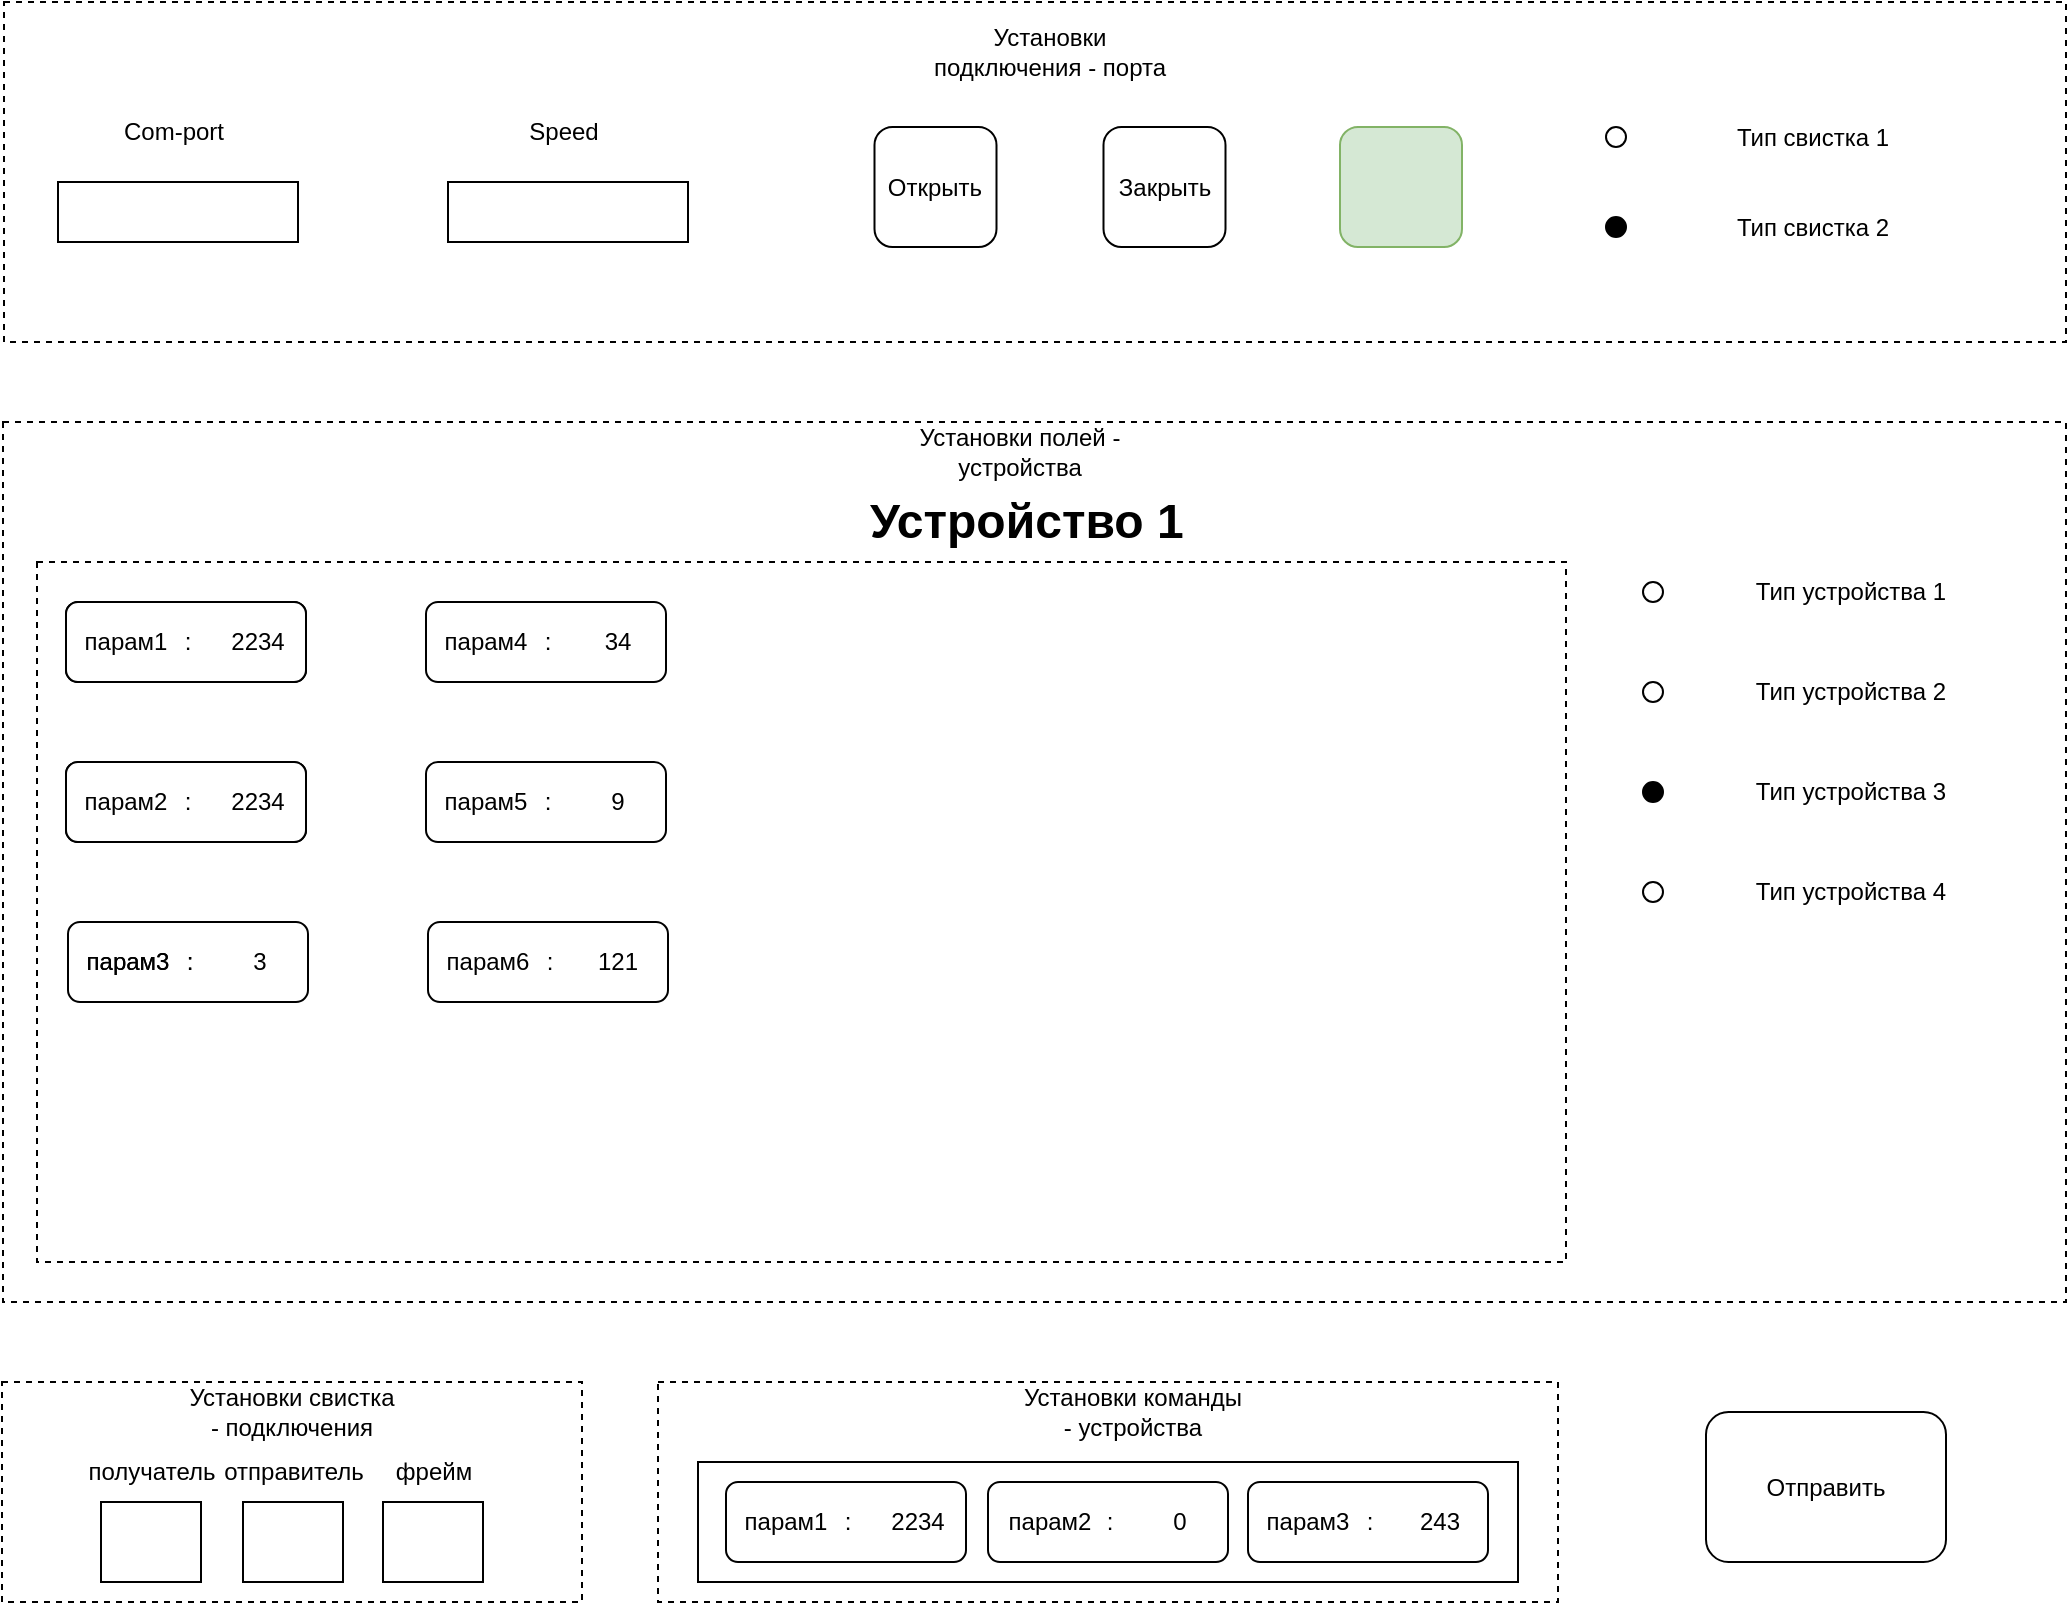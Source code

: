 <mxfile version="15.7.3" type="device"><diagram id="2AVPX_bYZaPcqzx_5j2d" name="Страница 1"><mxGraphModel dx="1730" dy="2251" grid="1" gridSize="10" guides="1" tooltips="1" connect="1" arrows="1" fold="1" page="1" pageScale="1" pageWidth="827" pageHeight="1169" math="0" shadow="0"><root><mxCell id="0"/><mxCell id="1" parent="0"/><mxCell id="nIwNXF51JW-ZUmtJvGfQ-3" value="" style="rounded=0;whiteSpace=wrap;html=1;dashed=1;" vertex="1" parent="1"><mxGeometry x="18" y="-380" width="290" height="110" as="geometry"/></mxCell><mxCell id="nIwNXF51JW-ZUmtJvGfQ-1" value="" style="rounded=0;whiteSpace=wrap;html=1;" vertex="1" parent="1"><mxGeometry x="67.5" y="-320" width="50" height="40" as="geometry"/></mxCell><mxCell id="nIwNXF51JW-ZUmtJvGfQ-2" value="Установки свистка - подключения" style="text;html=1;strokeColor=none;fillColor=none;align=center;verticalAlign=middle;whiteSpace=wrap;rounded=0;" vertex="1" parent="1"><mxGeometry x="108" y="-380" width="110" height="30" as="geometry"/></mxCell><mxCell id="nIwNXF51JW-ZUmtJvGfQ-6" value="получатель" style="text;html=1;strokeColor=none;fillColor=none;align=center;verticalAlign=middle;whiteSpace=wrap;rounded=0;dashed=1;" vertex="1" parent="1"><mxGeometry x="62.5" y="-350" width="60" height="30" as="geometry"/></mxCell><mxCell id="nIwNXF51JW-ZUmtJvGfQ-7" value="" style="rounded=0;whiteSpace=wrap;html=1;" vertex="1" parent="1"><mxGeometry x="138.5" y="-320" width="50" height="40" as="geometry"/></mxCell><mxCell id="nIwNXF51JW-ZUmtJvGfQ-8" value="отправитель" style="text;html=1;strokeColor=none;fillColor=none;align=center;verticalAlign=middle;whiteSpace=wrap;rounded=0;dashed=1;" vertex="1" parent="1"><mxGeometry x="133.5" y="-350" width="60" height="30" as="geometry"/></mxCell><mxCell id="nIwNXF51JW-ZUmtJvGfQ-9" value="" style="rounded=0;whiteSpace=wrap;html=1;" vertex="1" parent="1"><mxGeometry x="208.5" y="-320" width="50" height="40" as="geometry"/></mxCell><mxCell id="nIwNXF51JW-ZUmtJvGfQ-10" value="фрейм" style="text;html=1;strokeColor=none;fillColor=none;align=center;verticalAlign=middle;whiteSpace=wrap;rounded=0;dashed=1;" vertex="1" parent="1"><mxGeometry x="203.5" y="-350" width="60" height="30" as="geometry"/></mxCell><mxCell id="nIwNXF51JW-ZUmtJvGfQ-11" value="" style="rounded=0;whiteSpace=wrap;html=1;dashed=1;" vertex="1" parent="1"><mxGeometry x="346" y="-380" width="450" height="110" as="geometry"/></mxCell><mxCell id="nIwNXF51JW-ZUmtJvGfQ-12" value="Установки команды - устройства" style="text;html=1;strokeColor=none;fillColor=none;align=center;verticalAlign=middle;whiteSpace=wrap;rounded=0;dashed=1;" vertex="1" parent="1"><mxGeometry x="526" y="-380" width="115" height="30" as="geometry"/></mxCell><mxCell id="nIwNXF51JW-ZUmtJvGfQ-13" value="" style="rounded=0;whiteSpace=wrap;html=1;" vertex="1" parent="1"><mxGeometry x="366" y="-340" width="410" height="60" as="geometry"/></mxCell><mxCell id="nIwNXF51JW-ZUmtJvGfQ-14" value="" style="rounded=1;whiteSpace=wrap;html=1;" vertex="1" parent="1"><mxGeometry x="380" y="-330" width="120" height="40" as="geometry"/></mxCell><mxCell id="nIwNXF51JW-ZUmtJvGfQ-17" value="парам1" style="text;html=1;strokeColor=none;fillColor=none;align=center;verticalAlign=middle;whiteSpace=wrap;rounded=0;" vertex="1" parent="1"><mxGeometry x="380" y="-325" width="60" height="30" as="geometry"/></mxCell><mxCell id="nIwNXF51JW-ZUmtJvGfQ-18" value=":" style="text;html=1;strokeColor=none;fillColor=none;align=center;verticalAlign=middle;whiteSpace=wrap;rounded=0;" vertex="1" parent="1"><mxGeometry x="426" y="-325" width="30" height="30" as="geometry"/></mxCell><mxCell id="nIwNXF51JW-ZUmtJvGfQ-19" value="2234" style="text;html=1;strokeColor=none;fillColor=none;align=center;verticalAlign=middle;whiteSpace=wrap;rounded=0;" vertex="1" parent="1"><mxGeometry x="456" y="-325" width="40" height="30" as="geometry"/></mxCell><mxCell id="nIwNXF51JW-ZUmtJvGfQ-24" value="" style="rounded=1;whiteSpace=wrap;html=1;" vertex="1" parent="1"><mxGeometry x="511" y="-330" width="120" height="40" as="geometry"/></mxCell><mxCell id="nIwNXF51JW-ZUmtJvGfQ-25" value="парам2" style="text;html=1;strokeColor=none;fillColor=none;align=center;verticalAlign=middle;whiteSpace=wrap;rounded=0;" vertex="1" parent="1"><mxGeometry x="512" y="-325" width="60" height="30" as="geometry"/></mxCell><mxCell id="nIwNXF51JW-ZUmtJvGfQ-26" value=":" style="text;html=1;strokeColor=none;fillColor=none;align=center;verticalAlign=middle;whiteSpace=wrap;rounded=0;" vertex="1" parent="1"><mxGeometry x="557" y="-325" width="30" height="30" as="geometry"/></mxCell><mxCell id="nIwNXF51JW-ZUmtJvGfQ-27" value="0" style="text;html=1;strokeColor=none;fillColor=none;align=center;verticalAlign=middle;whiteSpace=wrap;rounded=0;" vertex="1" parent="1"><mxGeometry x="587" y="-325" width="40" height="30" as="geometry"/></mxCell><mxCell id="nIwNXF51JW-ZUmtJvGfQ-32" value="" style="rounded=1;whiteSpace=wrap;html=1;" vertex="1" parent="1"><mxGeometry x="641" y="-330" width="120" height="40" as="geometry"/></mxCell><mxCell id="nIwNXF51JW-ZUmtJvGfQ-33" value="парам3" style="text;html=1;strokeColor=none;fillColor=none;align=center;verticalAlign=middle;whiteSpace=wrap;rounded=0;" vertex="1" parent="1"><mxGeometry x="641" y="-325" width="60" height="30" as="geometry"/></mxCell><mxCell id="nIwNXF51JW-ZUmtJvGfQ-34" value=":" style="text;html=1;strokeColor=none;fillColor=none;align=center;verticalAlign=middle;whiteSpace=wrap;rounded=0;" vertex="1" parent="1"><mxGeometry x="687" y="-325" width="30" height="30" as="geometry"/></mxCell><mxCell id="nIwNXF51JW-ZUmtJvGfQ-35" value="243" style="text;html=1;strokeColor=none;fillColor=none;align=center;verticalAlign=middle;whiteSpace=wrap;rounded=0;" vertex="1" parent="1"><mxGeometry x="717" y="-325" width="40" height="30" as="geometry"/></mxCell><mxCell id="nIwNXF51JW-ZUmtJvGfQ-36" value="" style="rounded=0;whiteSpace=wrap;html=1;dashed=1;" vertex="1" parent="1"><mxGeometry x="18.5" y="-860" width="1031.5" height="440" as="geometry"/></mxCell><mxCell id="nIwNXF51JW-ZUmtJvGfQ-38" value="" style="rounded=1;whiteSpace=wrap;html=1;" vertex="1" parent="1"><mxGeometry x="50" y="-770" width="120" height="40" as="geometry"/></mxCell><mxCell id="nIwNXF51JW-ZUmtJvGfQ-39" value="парам1" style="text;html=1;strokeColor=none;fillColor=none;align=center;verticalAlign=middle;whiteSpace=wrap;rounded=0;" vertex="1" parent="1"><mxGeometry x="50" y="-765" width="60" height="30" as="geometry"/></mxCell><mxCell id="nIwNXF51JW-ZUmtJvGfQ-40" value=":" style="text;html=1;strokeColor=none;fillColor=none;align=center;verticalAlign=middle;whiteSpace=wrap;rounded=0;" vertex="1" parent="1"><mxGeometry x="96" y="-765" width="30" height="30" as="geometry"/></mxCell><mxCell id="nIwNXF51JW-ZUmtJvGfQ-41" value="2234" style="text;html=1;strokeColor=none;fillColor=none;align=center;verticalAlign=middle;whiteSpace=wrap;rounded=0;" vertex="1" parent="1"><mxGeometry x="126" y="-765" width="40" height="30" as="geometry"/></mxCell><mxCell id="nIwNXF51JW-ZUmtJvGfQ-112" value="" style="rounded=0;whiteSpace=wrap;html=1;dashed=1;" vertex="1" parent="1"><mxGeometry x="35.5" y="-790" width="764.5" height="350" as="geometry"/></mxCell><mxCell id="nIwNXF51JW-ZUmtJvGfQ-42" value="" style="rounded=1;whiteSpace=wrap;html=1;" vertex="1" parent="1"><mxGeometry x="50" y="-690" width="120" height="40" as="geometry"/></mxCell><mxCell id="nIwNXF51JW-ZUmtJvGfQ-43" value="парам2" style="text;html=1;strokeColor=none;fillColor=none;align=center;verticalAlign=middle;whiteSpace=wrap;rounded=0;" vertex="1" parent="1"><mxGeometry x="50" y="-685" width="60" height="30" as="geometry"/></mxCell><mxCell id="nIwNXF51JW-ZUmtJvGfQ-44" value=":" style="text;html=1;strokeColor=none;fillColor=none;align=center;verticalAlign=middle;whiteSpace=wrap;rounded=0;" vertex="1" parent="1"><mxGeometry x="96" y="-685" width="30" height="30" as="geometry"/></mxCell><mxCell id="nIwNXF51JW-ZUmtJvGfQ-45" value="2234" style="text;html=1;strokeColor=none;fillColor=none;align=center;verticalAlign=middle;whiteSpace=wrap;rounded=0;" vertex="1" parent="1"><mxGeometry x="126" y="-685" width="40" height="30" as="geometry"/></mxCell><mxCell id="nIwNXF51JW-ZUmtJvGfQ-46" value="" style="rounded=1;whiteSpace=wrap;html=1;" vertex="1" parent="1"><mxGeometry x="51" y="-610" width="120" height="40" as="geometry"/></mxCell><mxCell id="nIwNXF51JW-ZUmtJvGfQ-47" value="парам3" style="text;html=1;strokeColor=none;fillColor=none;align=center;verticalAlign=middle;whiteSpace=wrap;rounded=0;" vertex="1" parent="1"><mxGeometry x="51" y="-605" width="60" height="30" as="geometry"/></mxCell><mxCell id="nIwNXF51JW-ZUmtJvGfQ-48" value=":" style="text;html=1;strokeColor=none;fillColor=none;align=center;verticalAlign=middle;whiteSpace=wrap;rounded=0;" vertex="1" parent="1"><mxGeometry x="97" y="-605" width="30" height="30" as="geometry"/></mxCell><mxCell id="nIwNXF51JW-ZUmtJvGfQ-49" value="3" style="text;html=1;strokeColor=none;fillColor=none;align=center;verticalAlign=middle;whiteSpace=wrap;rounded=0;" vertex="1" parent="1"><mxGeometry x="127" y="-605" width="40" height="30" as="geometry"/></mxCell><mxCell id="nIwNXF51JW-ZUmtJvGfQ-50" value="Установки полей - устройства" style="text;html=1;strokeColor=none;fillColor=none;align=center;verticalAlign=middle;whiteSpace=wrap;rounded=0;dashed=1;" vertex="1" parent="1"><mxGeometry x="466" y="-860" width="122" height="30" as="geometry"/></mxCell><mxCell id="nIwNXF51JW-ZUmtJvGfQ-53" value="&lt;h1&gt;Устройство 1&lt;/h1&gt;" style="text;html=1;strokeColor=none;fillColor=none;spacing=5;spacingTop=-20;whiteSpace=wrap;overflow=hidden;rounded=0;dashed=1;" vertex="1" parent="1"><mxGeometry x="447" y="-830" width="190" height="40" as="geometry"/></mxCell><mxCell id="nIwNXF51JW-ZUmtJvGfQ-54" value="" style="rounded=0;whiteSpace=wrap;html=1;dashed=1;" vertex="1" parent="1"><mxGeometry x="19" y="-1070" width="1031" height="170" as="geometry"/></mxCell><mxCell id="nIwNXF51JW-ZUmtJvGfQ-55" value="Установки подключения - порта" style="text;html=1;strokeColor=none;fillColor=none;align=center;verticalAlign=middle;whiteSpace=wrap;rounded=0;dashed=1;" vertex="1" parent="1"><mxGeometry x="481" y="-1060" width="122" height="30" as="geometry"/></mxCell><mxCell id="nIwNXF51JW-ZUmtJvGfQ-56" value="" style="rounded=0;whiteSpace=wrap;html=1;" vertex="1" parent="1"><mxGeometry x="46" y="-980" width="120" height="30" as="geometry"/></mxCell><mxCell id="nIwNXF51JW-ZUmtJvGfQ-57" value="Com-port" style="text;html=1;strokeColor=none;fillColor=none;align=center;verticalAlign=middle;whiteSpace=wrap;rounded=0;" vertex="1" parent="1"><mxGeometry x="73.5" y="-1020" width="60" height="30" as="geometry"/></mxCell><mxCell id="nIwNXF51JW-ZUmtJvGfQ-58" value="" style="rounded=0;whiteSpace=wrap;html=1;" vertex="1" parent="1"><mxGeometry x="241" y="-980" width="120" height="30" as="geometry"/></mxCell><mxCell id="nIwNXF51JW-ZUmtJvGfQ-59" value="Speed" style="text;html=1;strokeColor=none;fillColor=none;align=center;verticalAlign=middle;whiteSpace=wrap;rounded=0;" vertex="1" parent="1"><mxGeometry x="268.5" y="-1020" width="60" height="30" as="geometry"/></mxCell><mxCell id="nIwNXF51JW-ZUmtJvGfQ-60" value="Открыть" style="rounded=1;whiteSpace=wrap;html=1;" vertex="1" parent="1"><mxGeometry x="454.25" y="-1007.5" width="61" height="60" as="geometry"/></mxCell><mxCell id="nIwNXF51JW-ZUmtJvGfQ-61" value="Закрыть" style="rounded=1;whiteSpace=wrap;html=1;" vertex="1" parent="1"><mxGeometry x="568.75" y="-1007.5" width="61" height="60" as="geometry"/></mxCell><mxCell id="nIwNXF51JW-ZUmtJvGfQ-63" value="" style="rounded=1;whiteSpace=wrap;html=1;fillColor=#d5e8d4;strokeColor=#82b366;" vertex="1" parent="1"><mxGeometry x="687" y="-1007.5" width="61" height="60" as="geometry"/></mxCell><mxCell id="nIwNXF51JW-ZUmtJvGfQ-64" value="2234" style="text;html=1;strokeColor=none;fillColor=none;align=center;verticalAlign=middle;whiteSpace=wrap;rounded=0;" vertex="1" parent="1"><mxGeometry x="126" y="-765" width="40" height="30" as="geometry"/></mxCell><mxCell id="nIwNXF51JW-ZUmtJvGfQ-65" value=":" style="text;html=1;strokeColor=none;fillColor=none;align=center;verticalAlign=middle;whiteSpace=wrap;rounded=0;" vertex="1" parent="1"><mxGeometry x="96" y="-765" width="30" height="30" as="geometry"/></mxCell><mxCell id="nIwNXF51JW-ZUmtJvGfQ-66" value="парам1" style="text;html=1;strokeColor=none;fillColor=none;align=center;verticalAlign=middle;whiteSpace=wrap;rounded=0;" vertex="1" parent="1"><mxGeometry x="50" y="-765" width="60" height="30" as="geometry"/></mxCell><mxCell id="nIwNXF51JW-ZUmtJvGfQ-67" value="2234" style="text;html=1;strokeColor=none;fillColor=none;align=center;verticalAlign=middle;whiteSpace=wrap;rounded=0;" vertex="1" parent="1"><mxGeometry x="126" y="-765" width="40" height="30" as="geometry"/></mxCell><mxCell id="nIwNXF51JW-ZUmtJvGfQ-68" value=":" style="text;html=1;strokeColor=none;fillColor=none;align=center;verticalAlign=middle;whiteSpace=wrap;rounded=0;" vertex="1" parent="1"><mxGeometry x="96" y="-765" width="30" height="30" as="geometry"/></mxCell><mxCell id="nIwNXF51JW-ZUmtJvGfQ-81" value="" style="rounded=1;whiteSpace=wrap;html=1;" vertex="1" parent="1"><mxGeometry x="231" y="-610" width="120" height="40" as="geometry"/></mxCell><mxCell id="nIwNXF51JW-ZUmtJvGfQ-69" value="парам1" style="text;html=1;strokeColor=none;fillColor=none;align=center;verticalAlign=middle;whiteSpace=wrap;rounded=0;" vertex="1" parent="1"><mxGeometry x="50" y="-765" width="60" height="30" as="geometry"/></mxCell><mxCell id="nIwNXF51JW-ZUmtJvGfQ-70" value="" style="rounded=1;whiteSpace=wrap;html=1;" vertex="1" parent="1"><mxGeometry x="50" y="-770" width="120" height="40" as="geometry"/></mxCell><mxCell id="nIwNXF51JW-ZUmtJvGfQ-74" value="" style="rounded=1;whiteSpace=wrap;html=1;" vertex="1" parent="1"><mxGeometry x="50" y="-770" width="120" height="40" as="geometry"/></mxCell><mxCell id="nIwNXF51JW-ZUmtJvGfQ-71" value="2234" style="text;html=1;strokeColor=none;fillColor=none;align=center;verticalAlign=middle;whiteSpace=wrap;rounded=0;" vertex="1" parent="1"><mxGeometry x="126" y="-765" width="40" height="30" as="geometry"/></mxCell><mxCell id="nIwNXF51JW-ZUmtJvGfQ-72" value=":" style="text;html=1;strokeColor=none;fillColor=none;align=center;verticalAlign=middle;whiteSpace=wrap;rounded=0;" vertex="1" parent="1"><mxGeometry x="96" y="-765" width="30" height="30" as="geometry"/></mxCell><mxCell id="nIwNXF51JW-ZUmtJvGfQ-73" value="парам1" style="text;html=1;strokeColor=none;fillColor=none;align=center;verticalAlign=middle;whiteSpace=wrap;rounded=0;" vertex="1" parent="1"><mxGeometry x="50" y="-765" width="60" height="30" as="geometry"/></mxCell><mxCell id="nIwNXF51JW-ZUmtJvGfQ-78" value="" style="rounded=1;whiteSpace=wrap;html=1;" vertex="1" parent="1"><mxGeometry x="50" y="-690" width="120" height="40" as="geometry"/></mxCell><mxCell id="nIwNXF51JW-ZUmtJvGfQ-75" value=":" style="text;html=1;strokeColor=none;fillColor=none;align=center;verticalAlign=middle;whiteSpace=wrap;rounded=0;" vertex="1" parent="1"><mxGeometry x="96" y="-685" width="30" height="30" as="geometry"/></mxCell><mxCell id="nIwNXF51JW-ZUmtJvGfQ-76" value="2234" style="text;html=1;strokeColor=none;fillColor=none;align=center;verticalAlign=middle;whiteSpace=wrap;rounded=0;" vertex="1" parent="1"><mxGeometry x="126" y="-685" width="40" height="30" as="geometry"/></mxCell><mxCell id="nIwNXF51JW-ZUmtJvGfQ-77" value="парам2" style="text;html=1;strokeColor=none;fillColor=none;align=center;verticalAlign=middle;whiteSpace=wrap;rounded=0;" vertex="1" parent="1"><mxGeometry x="50" y="-685" width="60" height="30" as="geometry"/></mxCell><mxCell id="nIwNXF51JW-ZUmtJvGfQ-79" value="парам3" style="text;html=1;strokeColor=none;fillColor=none;align=center;verticalAlign=middle;whiteSpace=wrap;rounded=0;" vertex="1" parent="1"><mxGeometry x="51" y="-605" width="60" height="30" as="geometry"/></mxCell><mxCell id="nIwNXF51JW-ZUmtJvGfQ-80" value=":" style="text;html=1;strokeColor=none;fillColor=none;align=center;verticalAlign=middle;whiteSpace=wrap;rounded=0;" vertex="1" parent="1"><mxGeometry x="97" y="-605" width="30" height="30" as="geometry"/></mxCell><mxCell id="nIwNXF51JW-ZUmtJvGfQ-85" value="" style="rounded=1;whiteSpace=wrap;html=1;" vertex="1" parent="1"><mxGeometry x="230" y="-770" width="120" height="40" as="geometry"/></mxCell><mxCell id="nIwNXF51JW-ZUmtJvGfQ-82" value="34" style="text;html=1;strokeColor=none;fillColor=none;align=center;verticalAlign=middle;whiteSpace=wrap;rounded=0;" vertex="1" parent="1"><mxGeometry x="306" y="-765" width="40" height="30" as="geometry"/></mxCell><mxCell id="nIwNXF51JW-ZUmtJvGfQ-83" value=":" style="text;html=1;strokeColor=none;fillColor=none;align=center;verticalAlign=middle;whiteSpace=wrap;rounded=0;" vertex="1" parent="1"><mxGeometry x="276" y="-765" width="30" height="30" as="geometry"/></mxCell><mxCell id="nIwNXF51JW-ZUmtJvGfQ-84" value="парам4" style="text;html=1;strokeColor=none;fillColor=none;align=center;verticalAlign=middle;whiteSpace=wrap;rounded=0;" vertex="1" parent="1"><mxGeometry x="230" y="-765" width="60" height="30" as="geometry"/></mxCell><mxCell id="nIwNXF51JW-ZUmtJvGfQ-89" value="" style="rounded=1;whiteSpace=wrap;html=1;" vertex="1" parent="1"><mxGeometry x="230" y="-690" width="120" height="40" as="geometry"/></mxCell><mxCell id="nIwNXF51JW-ZUmtJvGfQ-86" value=":" style="text;html=1;strokeColor=none;fillColor=none;align=center;verticalAlign=middle;whiteSpace=wrap;rounded=0;" vertex="1" parent="1"><mxGeometry x="276" y="-685" width="30" height="30" as="geometry"/></mxCell><mxCell id="nIwNXF51JW-ZUmtJvGfQ-87" value="9" style="text;html=1;strokeColor=none;fillColor=none;align=center;verticalAlign=middle;whiteSpace=wrap;rounded=0;" vertex="1" parent="1"><mxGeometry x="306" y="-685" width="40" height="30" as="geometry"/></mxCell><mxCell id="nIwNXF51JW-ZUmtJvGfQ-88" value="парам5" style="text;html=1;strokeColor=none;fillColor=none;align=center;verticalAlign=middle;whiteSpace=wrap;rounded=0;" vertex="1" parent="1"><mxGeometry x="230" y="-685" width="60" height="30" as="geometry"/></mxCell><mxCell id="nIwNXF51JW-ZUmtJvGfQ-90" value="парам6" style="text;html=1;strokeColor=none;fillColor=none;align=center;verticalAlign=middle;whiteSpace=wrap;rounded=0;" vertex="1" parent="1"><mxGeometry x="231" y="-605" width="60" height="30" as="geometry"/></mxCell><mxCell id="nIwNXF51JW-ZUmtJvGfQ-91" value=":" style="text;html=1;strokeColor=none;fillColor=none;align=center;verticalAlign=middle;whiteSpace=wrap;rounded=0;" vertex="1" parent="1"><mxGeometry x="277" y="-605" width="30" height="30" as="geometry"/></mxCell><mxCell id="nIwNXF51JW-ZUmtJvGfQ-92" value="121" style="text;html=1;strokeColor=none;fillColor=none;align=center;verticalAlign=middle;whiteSpace=wrap;rounded=0;" vertex="1" parent="1"><mxGeometry x="306" y="-605" width="40" height="30" as="geometry"/></mxCell><mxCell id="nIwNXF51JW-ZUmtJvGfQ-94" value="Отправить" style="rounded=1;whiteSpace=wrap;html=1;" vertex="1" parent="1"><mxGeometry x="870" y="-365" width="120" height="75" as="geometry"/></mxCell><mxCell id="nIwNXF51JW-ZUmtJvGfQ-96" value="" style="ellipse;whiteSpace=wrap;html=1;aspect=fixed;" vertex="1" parent="1"><mxGeometry x="820" y="-1007.5" width="10" height="10" as="geometry"/></mxCell><mxCell id="nIwNXF51JW-ZUmtJvGfQ-98" value="Тип свистка 1" style="text;html=1;strokeColor=none;fillColor=none;align=center;verticalAlign=middle;whiteSpace=wrap;rounded=0;" vertex="1" parent="1"><mxGeometry x="857" y="-1017.5" width="133" height="30" as="geometry"/></mxCell><mxCell id="nIwNXF51JW-ZUmtJvGfQ-99" value="" style="ellipse;whiteSpace=wrap;html=1;aspect=fixed;fillColor=#000000;" vertex="1" parent="1"><mxGeometry x="820" y="-962.5" width="10" height="10" as="geometry"/></mxCell><mxCell id="nIwNXF51JW-ZUmtJvGfQ-100" value="Тип свистка 2" style="text;html=1;strokeColor=none;fillColor=none;align=center;verticalAlign=middle;whiteSpace=wrap;rounded=0;" vertex="1" parent="1"><mxGeometry x="857" y="-972.5" width="133" height="30" as="geometry"/></mxCell><mxCell id="nIwNXF51JW-ZUmtJvGfQ-103" value="" style="ellipse;whiteSpace=wrap;html=1;aspect=fixed;" vertex="1" parent="1"><mxGeometry x="838.5" y="-780" width="10" height="10" as="geometry"/></mxCell><mxCell id="nIwNXF51JW-ZUmtJvGfQ-104" value="Тип устройства 1" style="text;html=1;strokeColor=none;fillColor=none;align=center;verticalAlign=middle;whiteSpace=wrap;rounded=0;" vertex="1" parent="1"><mxGeometry x="875.5" y="-790" width="133" height="30" as="geometry"/></mxCell><mxCell id="nIwNXF51JW-ZUmtJvGfQ-105" value="" style="ellipse;whiteSpace=wrap;html=1;aspect=fixed;" vertex="1" parent="1"><mxGeometry x="838.5" y="-730" width="10" height="10" as="geometry"/></mxCell><mxCell id="nIwNXF51JW-ZUmtJvGfQ-106" value="Тип устройства 2" style="text;html=1;strokeColor=none;fillColor=none;align=center;verticalAlign=middle;whiteSpace=wrap;rounded=0;" vertex="1" parent="1"><mxGeometry x="875.5" y="-740" width="133" height="30" as="geometry"/></mxCell><mxCell id="nIwNXF51JW-ZUmtJvGfQ-107" value="" style="ellipse;whiteSpace=wrap;html=1;aspect=fixed;fillColor=#000000;" vertex="1" parent="1"><mxGeometry x="838.5" y="-680" width="10" height="10" as="geometry"/></mxCell><mxCell id="nIwNXF51JW-ZUmtJvGfQ-108" value="Тип устройства 3" style="text;html=1;strokeColor=none;fillColor=none;align=center;verticalAlign=middle;whiteSpace=wrap;rounded=0;" vertex="1" parent="1"><mxGeometry x="875.5" y="-690" width="133" height="30" as="geometry"/></mxCell><mxCell id="nIwNXF51JW-ZUmtJvGfQ-109" value="" style="ellipse;whiteSpace=wrap;html=1;aspect=fixed;" vertex="1" parent="1"><mxGeometry x="838.5" y="-630" width="10" height="10" as="geometry"/></mxCell><mxCell id="nIwNXF51JW-ZUmtJvGfQ-110" value="Тип устройства 4" style="text;html=1;strokeColor=none;fillColor=none;align=center;verticalAlign=middle;whiteSpace=wrap;rounded=0;" vertex="1" parent="1"><mxGeometry x="875.5" y="-640" width="133" height="30" as="geometry"/></mxCell><mxCell id="nIwNXF51JW-ZUmtJvGfQ-111" style="edgeStyle=orthogonalEdgeStyle;rounded=0;orthogonalLoop=1;jettySize=auto;html=1;exitX=0.5;exitY=1;exitDx=0;exitDy=0;" edge="1" parent="1" source="nIwNXF51JW-ZUmtJvGfQ-63" target="nIwNXF51JW-ZUmtJvGfQ-63"><mxGeometry relative="1" as="geometry"/></mxCell></root></mxGraphModel></diagram></mxfile>